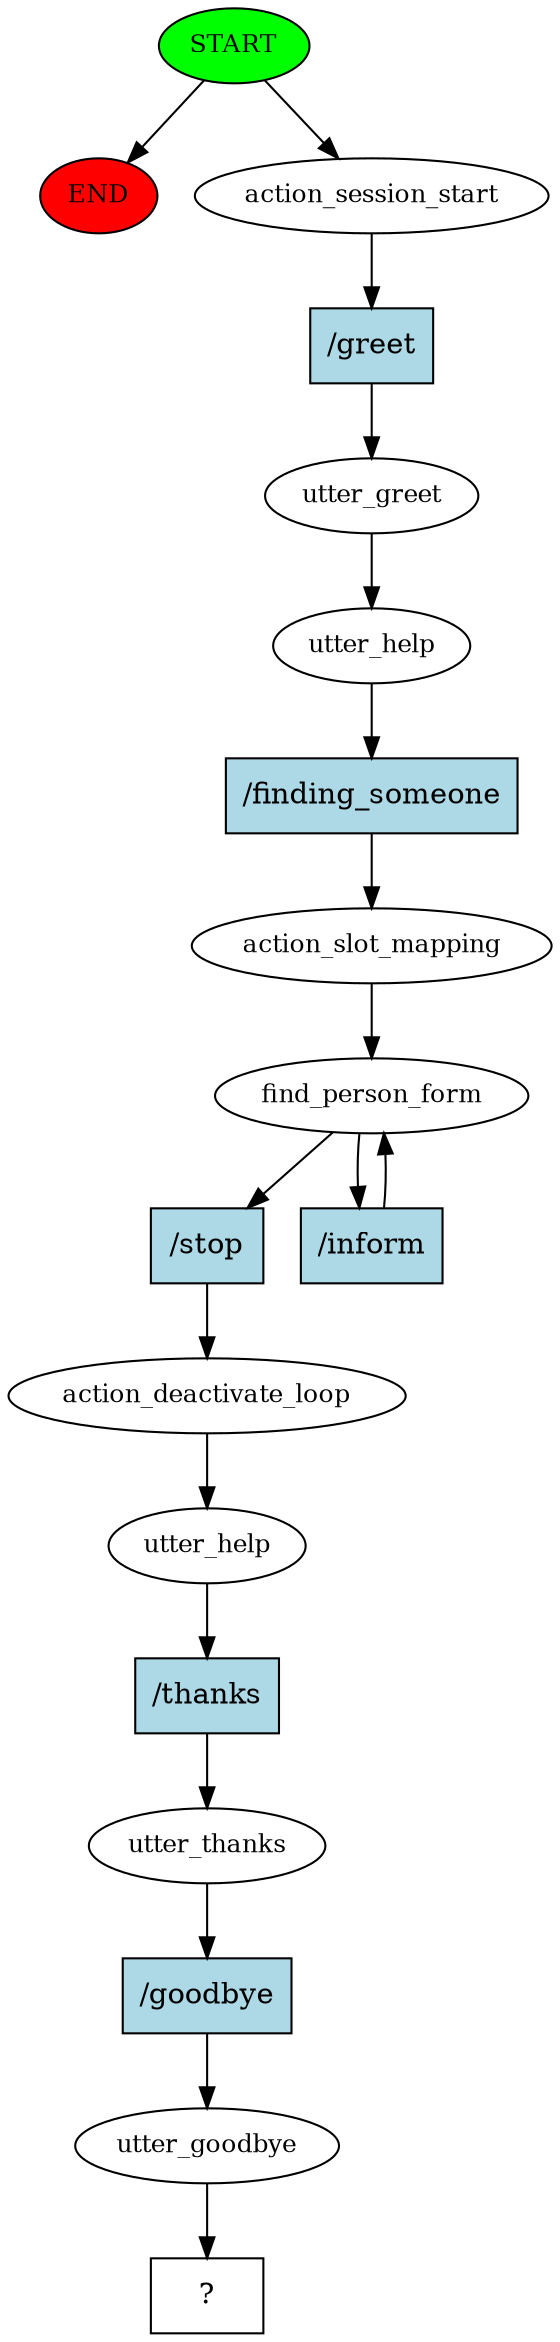digraph  {
0 [class="start active", fillcolor=green, fontsize=12, label=START, style=filled];
"-1" [class=end, fillcolor=red, fontsize=12, label=END, style=filled];
1 [class=active, fontsize=12, label=action_session_start];
2 [class=active, fontsize=12, label=utter_greet];
3 [class=active, fontsize=12, label=utter_help];
4 [class=active, fontsize=12, label=action_slot_mapping];
5 [class=active, fontsize=12, label=find_person_form];
7 [class=active, fontsize=12, label=action_deactivate_loop];
8 [class=active, fontsize=12, label=utter_help];
9 [class=active, fontsize=12, label=utter_thanks];
10 [class=active, fontsize=12, label=utter_goodbye];
11 [class="intent dashed active", label="  ?  ", shape=rect];
12 [class="intent active", fillcolor=lightblue, label="/greet", shape=rect, style=filled];
13 [class="intent active", fillcolor=lightblue, label="/finding_someone", shape=rect, style=filled];
14 [class="intent active", fillcolor=lightblue, label="/stop", shape=rect, style=filled];
15 [class="intent active", fillcolor=lightblue, label="/inform", shape=rect, style=filled];
16 [class="intent active", fillcolor=lightblue, label="/thanks", shape=rect, style=filled];
17 [class="intent active", fillcolor=lightblue, label="/goodbye", shape=rect, style=filled];
0 -> "-1"  [class="", key=NONE, label=""];
0 -> 1  [class=active, key=NONE, label=""];
1 -> 12  [class=active, key=0];
2 -> 3  [class=active, key=NONE, label=""];
3 -> 13  [class=active, key=0];
4 -> 5  [class=active, key=NONE, label=""];
5 -> 14  [class=active, key=0];
5 -> 15  [class=active, key=0];
7 -> 8  [class=active, key=NONE, label=""];
8 -> 16  [class=active, key=0];
9 -> 17  [class=active, key=0];
10 -> 11  [class=active, key=NONE, label=""];
12 -> 2  [class=active, key=0];
13 -> 4  [class=active, key=0];
14 -> 7  [class=active, key=0];
15 -> 5  [class=active, key=0];
16 -> 9  [class=active, key=0];
17 -> 10  [class=active, key=0];
}
